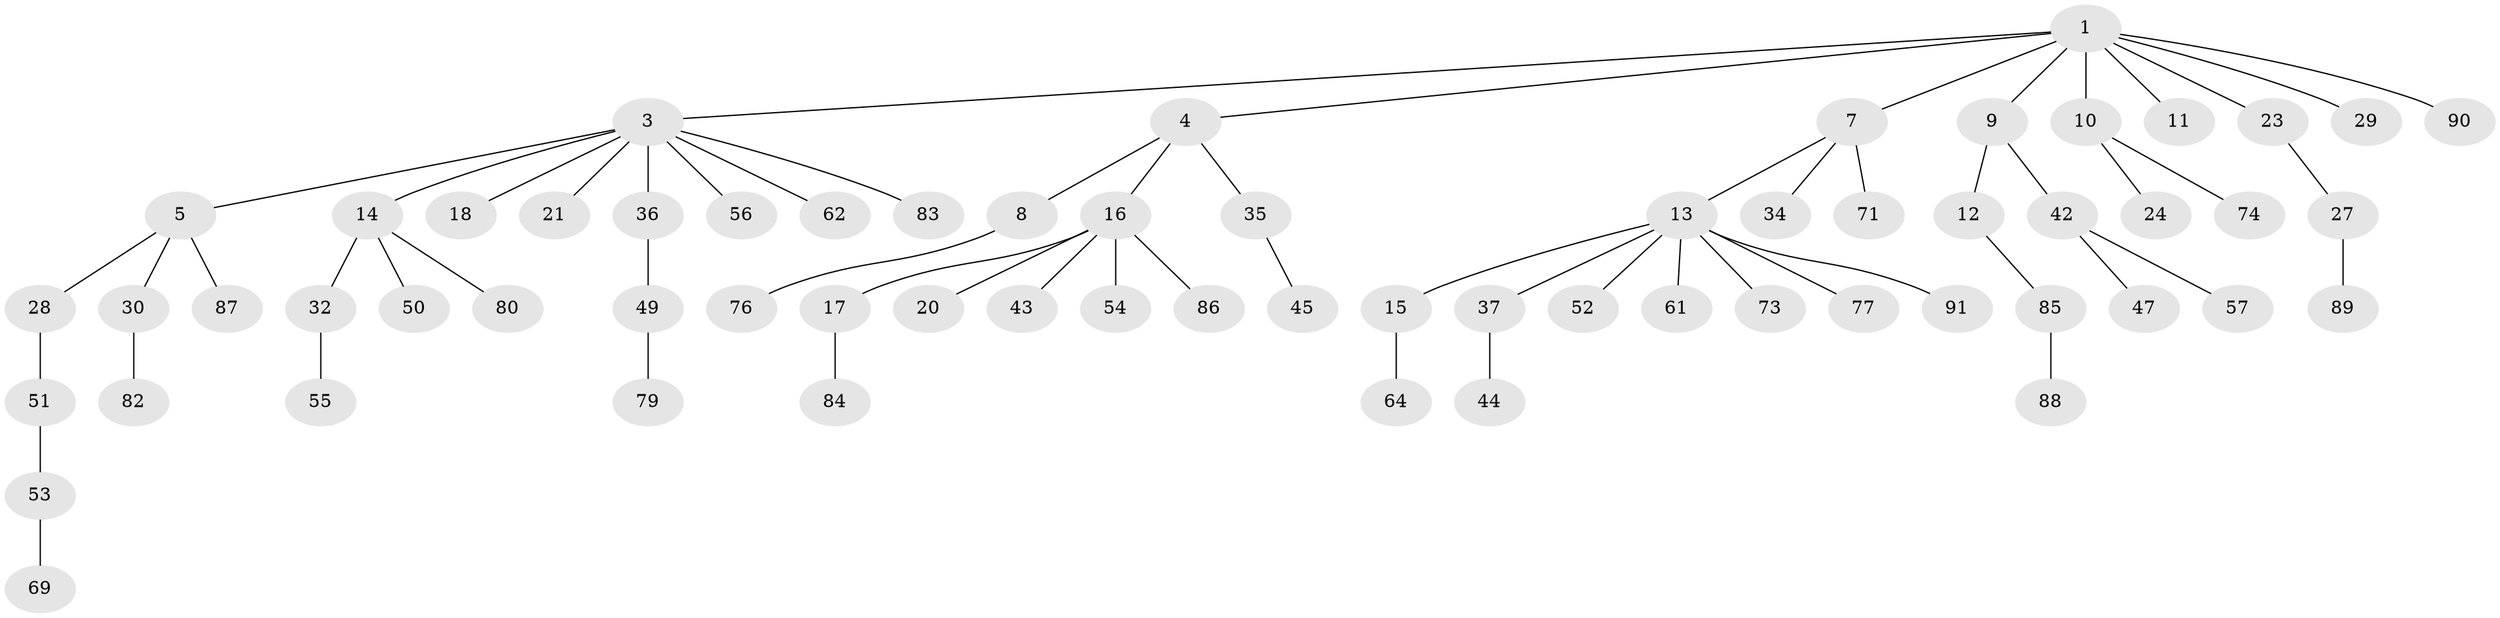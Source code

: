 // original degree distribution, {4: 0.043478260869565216, 7: 0.010869565217391304, 5: 0.03260869565217391, 6: 0.021739130434782608, 3: 0.14130434782608695, 1: 0.4891304347826087, 2: 0.2608695652173913}
// Generated by graph-tools (version 1.1) at 2025/11/02/27/25 16:11:28]
// undirected, 64 vertices, 63 edges
graph export_dot {
graph [start="1"]
  node [color=gray90,style=filled];
  1 [super="+2"];
  3 [super="+6"];
  4;
  5 [super="+19"];
  7;
  8 [super="+58"];
  9 [super="+31"];
  10 [super="+38"];
  11;
  12 [super="+60"];
  13 [super="+26"];
  14 [super="+22"];
  15 [super="+66"];
  16 [super="+46"];
  17;
  18;
  20;
  21;
  23;
  24 [super="+25"];
  27 [super="+67"];
  28;
  29;
  30 [super="+40"];
  32 [super="+33"];
  34 [super="+59"];
  35 [super="+39"];
  36 [super="+68"];
  37 [super="+41"];
  42 [super="+48"];
  43;
  44;
  45 [super="+65"];
  47;
  49 [super="+72"];
  50 [super="+63"];
  51 [super="+70"];
  52;
  53;
  54;
  55 [super="+75"];
  56;
  57 [super="+81"];
  61;
  62;
  64;
  69 [super="+92"];
  71;
  73;
  74;
  76 [super="+78"];
  77;
  79;
  80;
  82;
  83;
  84;
  85;
  86;
  87;
  88;
  89;
  90;
  91;
  1 -- 10;
  1 -- 23;
  1 -- 29;
  1 -- 3;
  1 -- 4;
  1 -- 7;
  1 -- 9;
  1 -- 90;
  1 -- 11;
  3 -- 5;
  3 -- 14;
  3 -- 21;
  3 -- 18;
  3 -- 36;
  3 -- 83;
  3 -- 56;
  3 -- 62;
  4 -- 8;
  4 -- 16;
  4 -- 35;
  5 -- 28;
  5 -- 87;
  5 -- 30;
  7 -- 13;
  7 -- 34;
  7 -- 71;
  8 -- 76;
  9 -- 12;
  9 -- 42;
  10 -- 24;
  10 -- 74;
  12 -- 85;
  13 -- 15;
  13 -- 52;
  13 -- 91;
  13 -- 61;
  13 -- 77;
  13 -- 37;
  13 -- 73;
  14 -- 80;
  14 -- 32;
  14 -- 50;
  15 -- 64;
  16 -- 17;
  16 -- 20;
  16 -- 43;
  16 -- 54;
  16 -- 86;
  17 -- 84;
  23 -- 27;
  27 -- 89;
  28 -- 51;
  30 -- 82;
  32 -- 55;
  35 -- 45;
  36 -- 49;
  37 -- 44;
  42 -- 47;
  42 -- 57;
  49 -- 79;
  51 -- 53;
  53 -- 69;
  85 -- 88;
}
